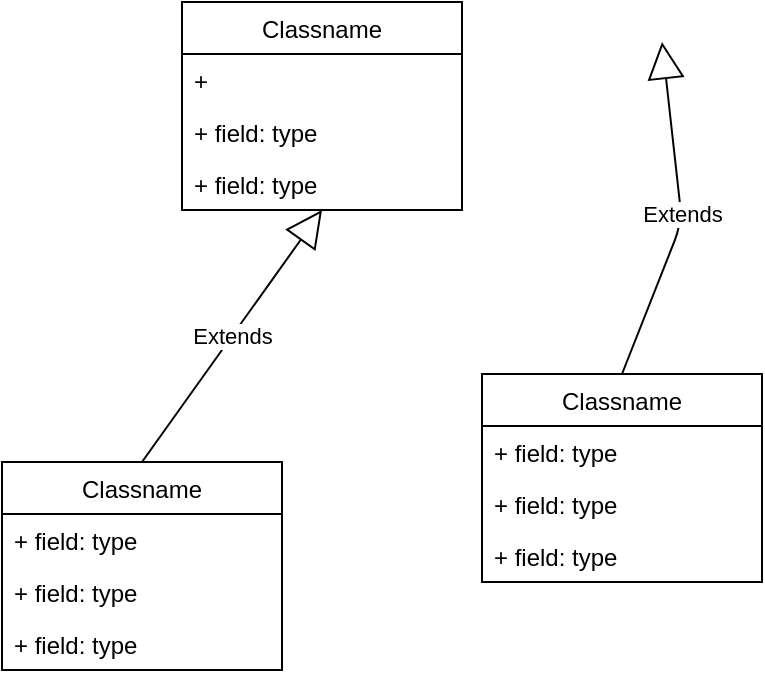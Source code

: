 <mxfile version="13.5.9" type="github">
  <diagram id="r4gx5Etr54w6cRV234Ku" name="Page-1">
    <mxGraphModel dx="716" dy="378" grid="1" gridSize="10" guides="1" tooltips="1" connect="1" arrows="1" fold="1" page="1" pageScale="1" pageWidth="827" pageHeight="1169" math="0" shadow="0">
      <root>
        <mxCell id="0" />
        <mxCell id="1" parent="0" />
        <mxCell id="5lpIyZqlJEJZRIG5EqRB-1" value="Classname" style="swimlane;fontStyle=0;childLayout=stackLayout;horizontal=1;startSize=26;fillColor=none;horizontalStack=0;resizeParent=1;resizeParentMax=0;resizeLast=0;collapsible=1;marginBottom=0;" vertex="1" parent="1">
          <mxGeometry x="340" y="210" width="140" height="104" as="geometry" />
        </mxCell>
        <mxCell id="5lpIyZqlJEJZRIG5EqRB-3" value="+ " style="text;strokeColor=none;fillColor=none;align=left;verticalAlign=top;spacingLeft=4;spacingRight=4;overflow=hidden;rotatable=0;points=[[0,0.5],[1,0.5]];portConstraint=eastwest;" vertex="1" parent="5lpIyZqlJEJZRIG5EqRB-1">
          <mxGeometry y="26" width="140" height="26" as="geometry" />
        </mxCell>
        <mxCell id="5lpIyZqlJEJZRIG5EqRB-2" value="+ field: type" style="text;strokeColor=none;fillColor=none;align=left;verticalAlign=top;spacingLeft=4;spacingRight=4;overflow=hidden;rotatable=0;points=[[0,0.5],[1,0.5]];portConstraint=eastwest;" vertex="1" parent="5lpIyZqlJEJZRIG5EqRB-1">
          <mxGeometry y="52" width="140" height="26" as="geometry" />
        </mxCell>
        <mxCell id="5lpIyZqlJEJZRIG5EqRB-4" value="+ field: type" style="text;strokeColor=none;fillColor=none;align=left;verticalAlign=top;spacingLeft=4;spacingRight=4;overflow=hidden;rotatable=0;points=[[0,0.5],[1,0.5]];portConstraint=eastwest;" vertex="1" parent="5lpIyZqlJEJZRIG5EqRB-1">
          <mxGeometry y="78" width="140" height="26" as="geometry" />
        </mxCell>
        <mxCell id="5lpIyZqlJEJZRIG5EqRB-5" value="Extends" style="endArrow=block;endSize=16;endFill=0;html=1;entryX=0.5;entryY=1;entryDx=0;entryDy=0;exitX=0.5;exitY=0;exitDx=0;exitDy=0;" edge="1" parent="1" source="5lpIyZqlJEJZRIG5EqRB-7" target="5lpIyZqlJEJZRIG5EqRB-1">
          <mxGeometry width="160" relative="1" as="geometry">
            <mxPoint x="480" y="380" as="sourcePoint" />
            <mxPoint x="430" y="370" as="targetPoint" />
          </mxGeometry>
        </mxCell>
        <mxCell id="5lpIyZqlJEJZRIG5EqRB-11" value="Classname" style="swimlane;fontStyle=0;childLayout=stackLayout;horizontal=1;startSize=26;fillColor=none;horizontalStack=0;resizeParent=1;resizeParentMax=0;resizeLast=0;collapsible=1;marginBottom=0;" vertex="1" parent="1">
          <mxGeometry x="490" y="396" width="140" height="104" as="geometry" />
        </mxCell>
        <mxCell id="5lpIyZqlJEJZRIG5EqRB-12" value="+ field: type" style="text;strokeColor=none;fillColor=none;align=left;verticalAlign=top;spacingLeft=4;spacingRight=4;overflow=hidden;rotatable=0;points=[[0,0.5],[1,0.5]];portConstraint=eastwest;" vertex="1" parent="5lpIyZqlJEJZRIG5EqRB-11">
          <mxGeometry y="26" width="140" height="26" as="geometry" />
        </mxCell>
        <mxCell id="5lpIyZqlJEJZRIG5EqRB-13" value="+ field: type" style="text;strokeColor=none;fillColor=none;align=left;verticalAlign=top;spacingLeft=4;spacingRight=4;overflow=hidden;rotatable=0;points=[[0,0.5],[1,0.5]];portConstraint=eastwest;" vertex="1" parent="5lpIyZqlJEJZRIG5EqRB-11">
          <mxGeometry y="52" width="140" height="26" as="geometry" />
        </mxCell>
        <mxCell id="5lpIyZqlJEJZRIG5EqRB-14" value="+ field: type" style="text;strokeColor=none;fillColor=none;align=left;verticalAlign=top;spacingLeft=4;spacingRight=4;overflow=hidden;rotatable=0;points=[[0,0.5],[1,0.5]];portConstraint=eastwest;" vertex="1" parent="5lpIyZqlJEJZRIG5EqRB-11">
          <mxGeometry y="78" width="140" height="26" as="geometry" />
        </mxCell>
        <mxCell id="5lpIyZqlJEJZRIG5EqRB-15" value="Extends" style="endArrow=block;endSize=16;endFill=0;html=1;exitX=0.5;exitY=0;exitDx=0;exitDy=0;" edge="1" parent="1" source="5lpIyZqlJEJZRIG5EqRB-11">
          <mxGeometry width="160" relative="1" as="geometry">
            <mxPoint x="320" y="390" as="sourcePoint" />
            <mxPoint x="580" y="230" as="targetPoint" />
            <Array as="points">
              <mxPoint x="590" y="320" />
            </Array>
          </mxGeometry>
        </mxCell>
        <mxCell id="5lpIyZqlJEJZRIG5EqRB-7" value="Classname" style="swimlane;fontStyle=0;childLayout=stackLayout;horizontal=1;startSize=26;fillColor=none;horizontalStack=0;resizeParent=1;resizeParentMax=0;resizeLast=0;collapsible=1;marginBottom=0;" vertex="1" parent="1">
          <mxGeometry x="250" y="440" width="140" height="104" as="geometry" />
        </mxCell>
        <mxCell id="5lpIyZqlJEJZRIG5EqRB-8" value="+ field: type" style="text;strokeColor=none;fillColor=none;align=left;verticalAlign=top;spacingLeft=4;spacingRight=4;overflow=hidden;rotatable=0;points=[[0,0.5],[1,0.5]];portConstraint=eastwest;" vertex="1" parent="5lpIyZqlJEJZRIG5EqRB-7">
          <mxGeometry y="26" width="140" height="26" as="geometry" />
        </mxCell>
        <mxCell id="5lpIyZqlJEJZRIG5EqRB-9" value="+ field: type" style="text;strokeColor=none;fillColor=none;align=left;verticalAlign=top;spacingLeft=4;spacingRight=4;overflow=hidden;rotatable=0;points=[[0,0.5],[1,0.5]];portConstraint=eastwest;" vertex="1" parent="5lpIyZqlJEJZRIG5EqRB-7">
          <mxGeometry y="52" width="140" height="26" as="geometry" />
        </mxCell>
        <mxCell id="5lpIyZqlJEJZRIG5EqRB-10" value="+ field: type" style="text;strokeColor=none;fillColor=none;align=left;verticalAlign=top;spacingLeft=4;spacingRight=4;overflow=hidden;rotatable=0;points=[[0,0.5],[1,0.5]];portConstraint=eastwest;" vertex="1" parent="5lpIyZqlJEJZRIG5EqRB-7">
          <mxGeometry y="78" width="140" height="26" as="geometry" />
        </mxCell>
      </root>
    </mxGraphModel>
  </diagram>
</mxfile>
